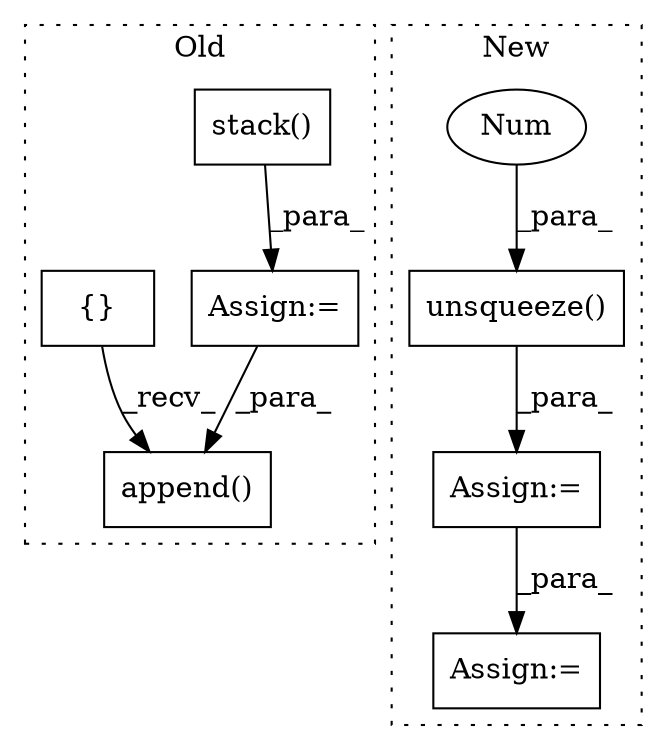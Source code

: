 digraph G {
subgraph cluster0 {
1 [label="stack()" a="75" s="2103,2128" l="12,1" shape="box"];
4 [label="Assign:=" a="68" s="2100" l="3" shape="box"];
7 [label="append()" a="75" s="2138,2170" l="19,1" shape="box"];
8 [label="{}" a="59" s="552,552" l="2,1" shape="box"];
label = "Old";
style="dotted";
}
subgraph cluster1 {
2 [label="unsqueeze()" a="75" s="2146,2166" l="19,1" shape="box"];
3 [label="Num" a="76" s="2165" l="1" shape="ellipse"];
5 [label="Assign:=" a="68" s="2143" l="3" shape="box"];
6 [label="Assign:=" a="68" s="2252" l="3" shape="box"];
label = "New";
style="dotted";
}
1 -> 4 [label="_para_"];
2 -> 5 [label="_para_"];
3 -> 2 [label="_para_"];
4 -> 7 [label="_para_"];
5 -> 6 [label="_para_"];
8 -> 7 [label="_recv_"];
}